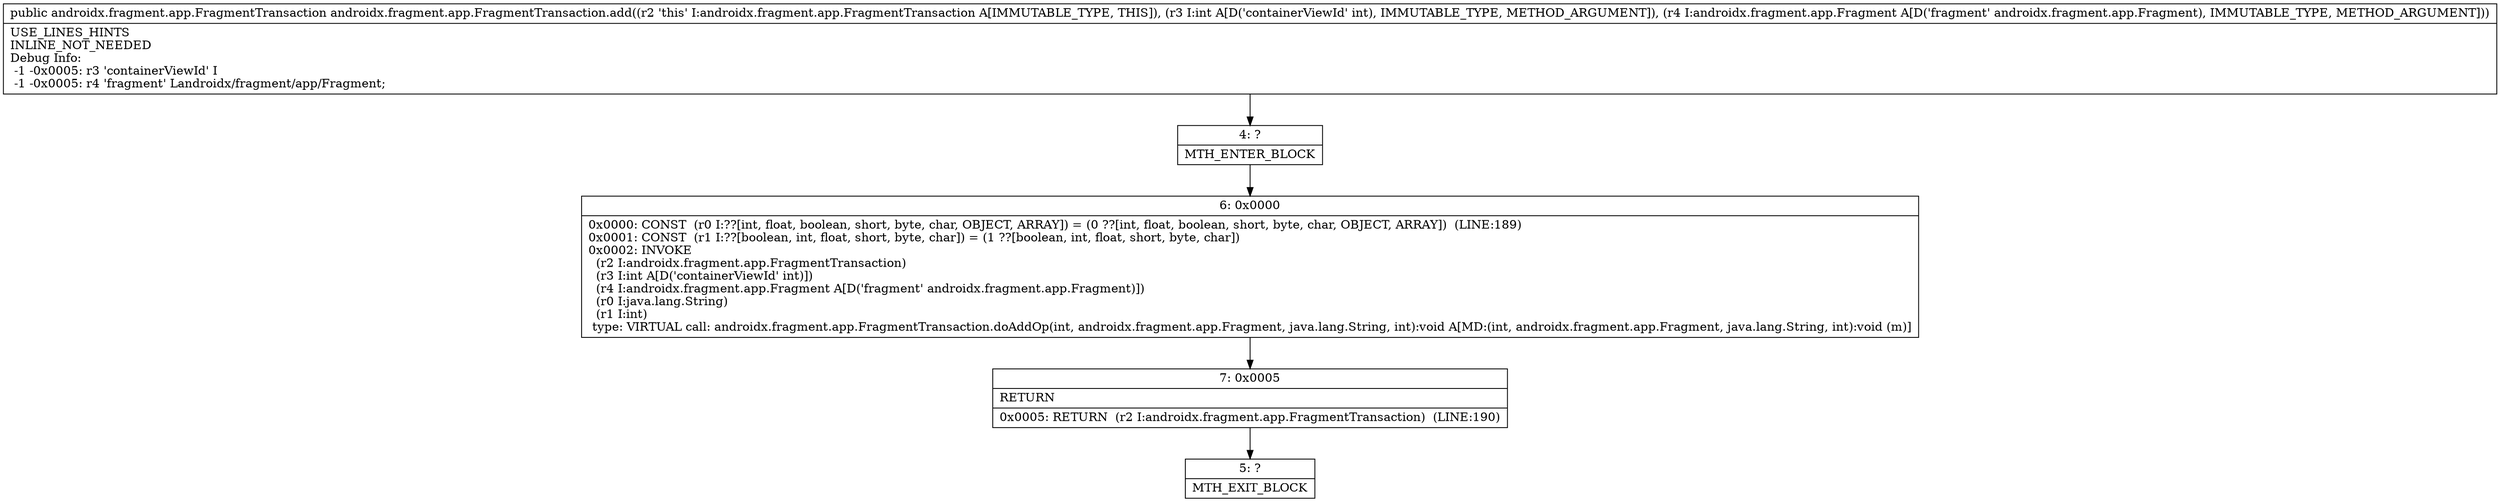 digraph "CFG forandroidx.fragment.app.FragmentTransaction.add(ILandroidx\/fragment\/app\/Fragment;)Landroidx\/fragment\/app\/FragmentTransaction;" {
Node_4 [shape=record,label="{4\:\ ?|MTH_ENTER_BLOCK\l}"];
Node_6 [shape=record,label="{6\:\ 0x0000|0x0000: CONST  (r0 I:??[int, float, boolean, short, byte, char, OBJECT, ARRAY]) = (0 ??[int, float, boolean, short, byte, char, OBJECT, ARRAY])  (LINE:189)\l0x0001: CONST  (r1 I:??[boolean, int, float, short, byte, char]) = (1 ??[boolean, int, float, short, byte, char]) \l0x0002: INVOKE  \l  (r2 I:androidx.fragment.app.FragmentTransaction)\l  (r3 I:int A[D('containerViewId' int)])\l  (r4 I:androidx.fragment.app.Fragment A[D('fragment' androidx.fragment.app.Fragment)])\l  (r0 I:java.lang.String)\l  (r1 I:int)\l type: VIRTUAL call: androidx.fragment.app.FragmentTransaction.doAddOp(int, androidx.fragment.app.Fragment, java.lang.String, int):void A[MD:(int, androidx.fragment.app.Fragment, java.lang.String, int):void (m)]\l}"];
Node_7 [shape=record,label="{7\:\ 0x0005|RETURN\l|0x0005: RETURN  (r2 I:androidx.fragment.app.FragmentTransaction)  (LINE:190)\l}"];
Node_5 [shape=record,label="{5\:\ ?|MTH_EXIT_BLOCK\l}"];
MethodNode[shape=record,label="{public androidx.fragment.app.FragmentTransaction androidx.fragment.app.FragmentTransaction.add((r2 'this' I:androidx.fragment.app.FragmentTransaction A[IMMUTABLE_TYPE, THIS]), (r3 I:int A[D('containerViewId' int), IMMUTABLE_TYPE, METHOD_ARGUMENT]), (r4 I:androidx.fragment.app.Fragment A[D('fragment' androidx.fragment.app.Fragment), IMMUTABLE_TYPE, METHOD_ARGUMENT]))  | USE_LINES_HINTS\lINLINE_NOT_NEEDED\lDebug Info:\l  \-1 \-0x0005: r3 'containerViewId' I\l  \-1 \-0x0005: r4 'fragment' Landroidx\/fragment\/app\/Fragment;\l}"];
MethodNode -> Node_4;Node_4 -> Node_6;
Node_6 -> Node_7;
Node_7 -> Node_5;
}

